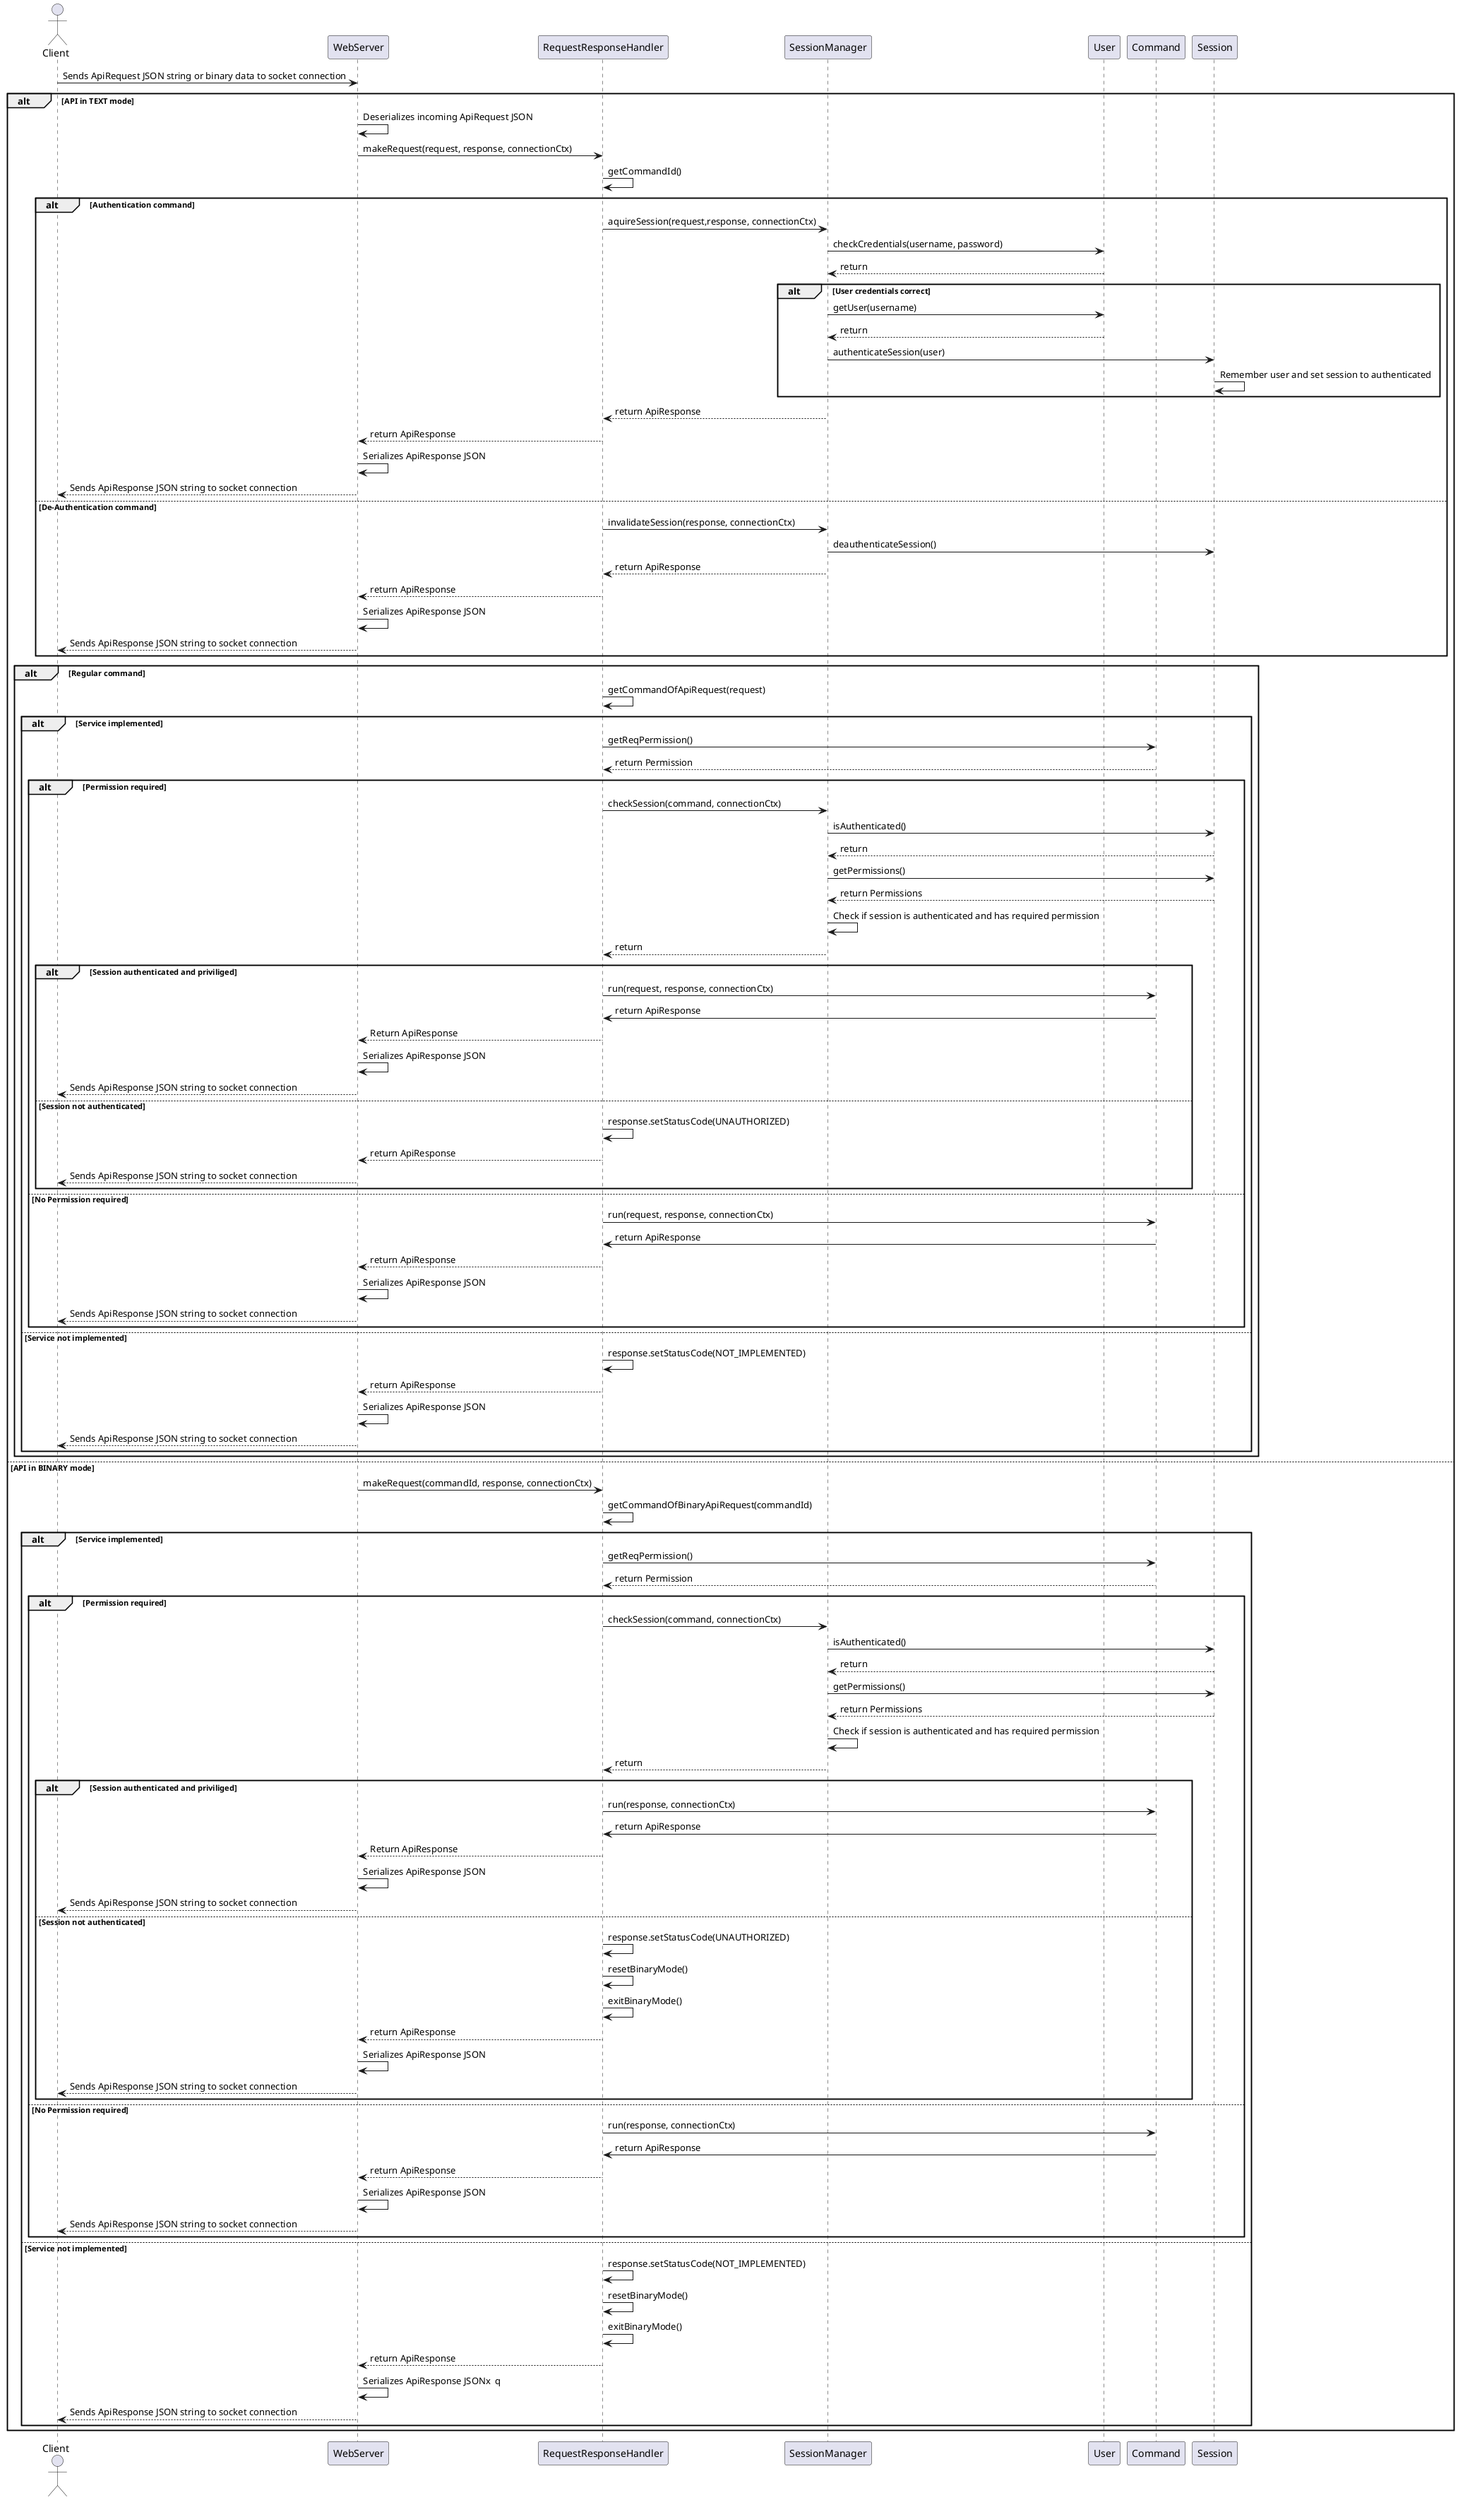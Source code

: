 @startuml
actor Client
participant WebServer
participant RequestResponseHandler
participant SessionManager
participant User
participant Command

Client->WebServer: Sends ApiRequest JSON string or binary data to socket connection
alt API in TEXT mode
    WebServer->WebServer: Deserializes incoming ApiRequest JSON
    WebServer->RequestResponseHandler: makeRequest(request, response, connectionCtx)
    RequestResponseHandler->RequestResponseHandler: getCommandId()

    alt Authentication command
        RequestResponseHandler->SessionManager: aquireSession(request,response, connectionCtx)
        SessionManager->User: checkCredentials(username, password)
        User-->SessionManager: return

        alt User credentials correct
            SessionManager->User: getUser(username)
            User-->SessionManager: return
            SessionManager->Session: authenticateSession(user)
            Session->Session: Remember user and set session to authenticated
        end

        SessionManager-->RequestResponseHandler: return ApiResponse
        RequestResponseHandler-->WebServer: return ApiResponse
        WebServer->WebServer: Serializes ApiResponse JSON
        WebServer-->Client: Sends ApiResponse JSON string to socket connection

    else De-Authentication command
        RequestResponseHandler->SessionManager: invalidateSession(response, connectionCtx)
        SessionManager->Session: deauthenticateSession()
        SessionManager-->RequestResponseHandler: return ApiResponse
        RequestResponseHandler-->WebServer: return ApiResponse
        WebServer->WebServer: Serializes ApiResponse JSON
        WebServer-->Client: Sends ApiResponse JSON string to socket connection
    end

    alt Regular command
        RequestResponseHandler->RequestResponseHandler: getCommandOfApiRequest(request)
        alt Service implemented
            RequestResponseHandler->Command: getReqPermission()
            Command-->RequestResponseHandler: return Permission
            alt Permission required
                RequestResponseHandler->SessionManager: checkSession(command, connectionCtx)

                SessionManager->Session: isAuthenticated()
                Session-->SessionManager: return

                SessionManager->Session: getPermissions()
                Session-->SessionManager: return Permissions

                SessionManager->SessionManager: Check if session is authenticated and has required permission
                SessionManager-->RequestResponseHandler: return

                alt Session authenticated and priviliged
                    RequestResponseHandler->Command: run(request, response, connectionCtx)
                    Command->RequestResponseHandler: return ApiResponse
                    RequestResponseHandler-->WebServer: Return ApiResponse
                    WebServer->WebServer: Serializes ApiResponse JSON
                    WebServer-->Client: Sends ApiResponse JSON string to socket connection
                else Session not authenticated
                    RequestResponseHandler->RequestResponseHandler: response.setStatusCode(UNAUTHORIZED)
                    RequestResponseHandler-->WebServer: return ApiResponse
                    WebServer-->Client: Sends ApiResponse JSON string to socket connection
                end
            else No Permission required
                RequestResponseHandler->Command: run(request, response, connectionCtx)
                Command->RequestResponseHandler: return ApiResponse
                RequestResponseHandler-->WebServer: return ApiResponse
                WebServer->WebServer: Serializes ApiResponse JSON
                WebServer-->Client: Sends ApiResponse JSON string to socket connection
            end
        else Service not implemented
            RequestResponseHandler->RequestResponseHandler: response.setStatusCode(NOT_IMPLEMENTED)
            RequestResponseHandler-->WebServer: return ApiResponse
            WebServer->WebServer: Serializes ApiResponse JSON
            WebServer-->Client: Sends ApiResponse JSON string to socket connection
        end
    end
else API in BINARY mode
    WebServer->RequestResponseHandler: makeRequest(commandId, response, connectionCtx)
    RequestResponseHandler->RequestResponseHandler: getCommandOfBinaryApiRequest(commandId)

    alt Service implemented
        RequestResponseHandler->Command: getReqPermission()
        Command-->RequestResponseHandler: return Permission
        alt Permission required
            RequestResponseHandler->SessionManager: checkSession(command, connectionCtx)

            SessionManager->Session: isAuthenticated()
            Session-->SessionManager: return

            SessionManager->Session: getPermissions()
            Session-->SessionManager: return Permissions

            SessionManager->SessionManager: Check if session is authenticated and has required permission
            SessionManager-->RequestResponseHandler: return

            alt Session authenticated and priviliged
                RequestResponseHandler->Command: run(response, connectionCtx)
                Command->RequestResponseHandler: return ApiResponse
                RequestResponseHandler-->WebServer: Return ApiResponse
                WebServer->WebServer: Serializes ApiResponse JSON
                WebServer-->Client: Sends ApiResponse JSON string to socket connection
            else Session not authenticated
                RequestResponseHandler->RequestResponseHandler: response.setStatusCode(UNAUTHORIZED)
                RequestResponseHandler->RequestResponseHandler: resetBinaryMode()
                RequestResponseHandler->RequestResponseHandler: exitBinaryMode()
                RequestResponseHandler-->WebServer: return ApiResponse
                WebServer->WebServer: Serializes ApiResponse JSON
                WebServer-->Client: Sends ApiResponse JSON string to socket connection
            end
        else No Permission required
            RequestResponseHandler->Command: run(response, connectionCtx)
            Command->RequestResponseHandler: return ApiResponse
            RequestResponseHandler-->WebServer: return ApiResponse
            WebServer->WebServer: Serializes ApiResponse JSON
            WebServer-->Client: Sends ApiResponse JSON string to socket connection
        end
    else Service not implemented
        RequestResponseHandler->RequestResponseHandler: response.setStatusCode(NOT_IMPLEMENTED)
        RequestResponseHandler->RequestResponseHandler: resetBinaryMode()
        RequestResponseHandler->RequestResponseHandler: exitBinaryMode()
        RequestResponseHandler-->WebServer: return ApiResponse
        WebServer->WebServer: Serializes ApiResponse JSONx  q
        WebServer-->Client: Sends ApiResponse JSON string to socket connection
    end
end

@enduml
